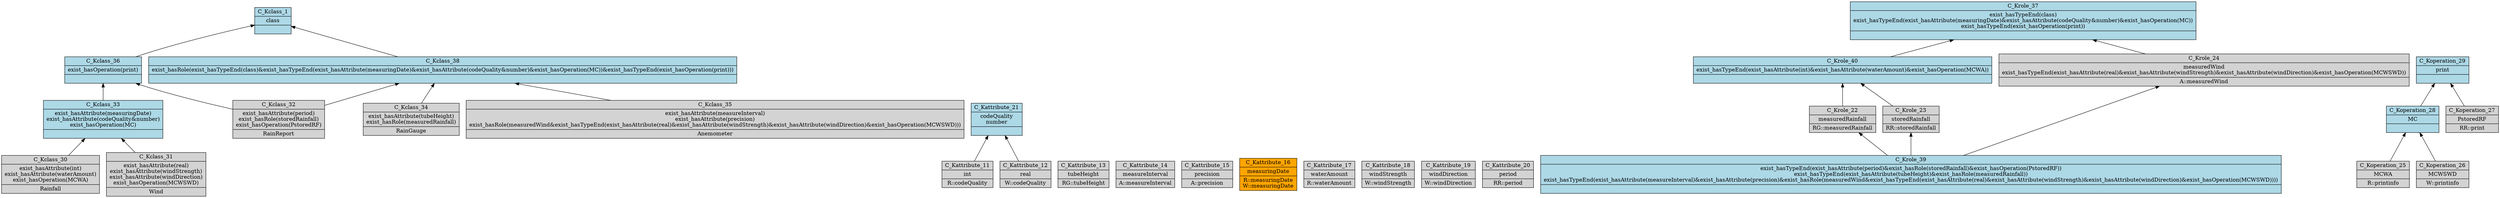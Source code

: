 digraph G { 
	rankdir=BT;
subgraph Kclass { 
label="Kclass";
30 [shape=record,style=filled,label="{C_Kclass_30|exist_hasAttribute(int)\nexist_hasAttribute(waterAmount)\nexist_hasOperation(MCWA)\n|Rainfall\n}"];
31 [shape=record,style=filled,label="{C_Kclass_31|exist_hasAttribute(real)\nexist_hasAttribute(windStrength)\nexist_hasAttribute(windDirection)\nexist_hasOperation(MCWSWD)\n|Wind\n}"];
32 [shape=record,style=filled,label="{C_Kclass_32|exist_hasAttribute(period)\nexist_hasRole(storedRainfall)\nexist_hasOperation(PstoredRF)\n|RainReport\n}"];
34 [shape=record,style=filled,label="{C_Kclass_34|exist_hasAttribute(tubeHeight)\nexist_hasRole(measuredRainfall)\n|RainGauge\n}"];
35 [shape=record,style=filled,label="{C_Kclass_35|exist_hasAttribute(measureInterval)\nexist_hasAttribute(precision)\nexist_hasRole(measuredWind&exist_hasTypeEnd(exist_hasAttribute(real)&exist_hasAttribute(windStrength)&exist_hasAttribute(windDirection)&exist_hasOperation(MCWSWD)))\n|Anemometer\n}"];
33 [shape=record,style=filled,fillcolor=lightblue,label="{C_Kclass_33|exist_hasAttribute(measuringDate)\nexist_hasAttribute(codeQuality&number)\nexist_hasOperation(MC)\n|}"];
36 [shape=record,style=filled,fillcolor=lightblue,label="{C_Kclass_36|exist_hasOperation(print)\n|}"];
38 [shape=record,style=filled,fillcolor=lightblue,label="{C_Kclass_38|exist_hasRole(exist_hasTypeEnd(class)&exist_hasTypeEnd(exist_hasAttribute(measuringDate)&exist_hasAttribute(codeQuality&number)&exist_hasOperation(MC))&exist_hasTypeEnd(exist_hasOperation(print)))\n|}"];
1 [shape=record,style=filled,fillcolor=lightblue,label="{C_Kclass_1|class\n|}"];
	30 -> 33
	31 -> 33
	32 -> 36
	33 -> 36
	32 -> 38
	34 -> 38
	35 -> 38
	36 -> 1
	38 -> 1
}
subgraph Kattribute { 
label="Kattribute";
11 [shape=record,style=filled,label="{C_Kattribute_11|int\n|R::codeQuality\n}"];
12 [shape=record,style=filled,label="{C_Kattribute_12|real\n|W::codeQuality\n}"];
13 [shape=record,style=filled,label="{C_Kattribute_13|tubeHeight\n|RG::tubeHeight\n}"];
14 [shape=record,style=filled,label="{C_Kattribute_14|measureInterval\n|A::measureInterval\n}"];
15 [shape=record,style=filled,label="{C_Kattribute_15|precision\n|A::precision\n}"];
16 [shape=record,style=filled,fillcolor=orange,label="{C_Kattribute_16|measuringDate\n|R::measuringDate\nW::measuringDate\n}"];
17 [shape=record,style=filled,label="{C_Kattribute_17|waterAmount\n|R::waterAmount\n}"];
18 [shape=record,style=filled,label="{C_Kattribute_18|windStrength\n|W::windStrength\n}"];
19 [shape=record,style=filled,label="{C_Kattribute_19|windDirection\n|W::windDirection\n}"];
20 [shape=record,style=filled,label="{C_Kattribute_20|period\n|RR::period\n}"];
21 [shape=record,style=filled,fillcolor=lightblue,label="{C_Kattribute_21|codeQuality\nnumber\n|}"];
	11 -> 21
	12 -> 21
}
subgraph Krole { 
label="Krole";
39 [shape=record,style=filled,fillcolor=lightblue,label="{C_Krole_39|exist_hasTypeEnd(exist_hasAttribute(period)&exist_hasRole(storedRainfall)&exist_hasOperation(PstoredRF))\nexist_hasTypeEnd(exist_hasAttribute(tubeHeight)&exist_hasRole(measuredRainfall))\nexist_hasTypeEnd(exist_hasAttribute(measureInterval)&exist_hasAttribute(precision)&exist_hasRole(measuredWind&exist_hasTypeEnd(exist_hasAttribute(real)&exist_hasAttribute(windStrength)&exist_hasAttribute(windDirection)&exist_hasOperation(MCWSWD))))\n|}"];
22 [shape=record,style=filled,label="{C_Krole_22|measuredRainfall\n|RG::measuredRainfall\n}"];
23 [shape=record,style=filled,label="{C_Krole_23|storedRainfall\n|RR::storedRainfall\n}"];
24 [shape=record,style=filled,label="{C_Krole_24|measuredWind\nexist_hasTypeEnd(exist_hasAttribute(real)&exist_hasAttribute(windStrength)&exist_hasAttribute(windDirection)&exist_hasOperation(MCWSWD))\n|A::measuredWind\n}"];
40 [shape=record,style=filled,fillcolor=lightblue,label="{C_Krole_40|exist_hasTypeEnd(exist_hasAttribute(int)&exist_hasAttribute(waterAmount)&exist_hasOperation(MCWA))\n|}"];
37 [shape=record,style=filled,fillcolor=lightblue,label="{C_Krole_37|exist_hasTypeEnd(class)\nexist_hasTypeEnd(exist_hasAttribute(measuringDate)&exist_hasAttribute(codeQuality&number)&exist_hasOperation(MC))\nexist_hasTypeEnd(exist_hasOperation(print))\n|}"];
	39 -> 22
	39 -> 23
	39 -> 24
	22 -> 40
	23 -> 40
	24 -> 37
	40 -> 37
}
subgraph Koperation { 
label="Koperation";
25 [shape=record,style=filled,label="{C_Koperation_25|MCWA\n|R::printinfo\n}"];
26 [shape=record,style=filled,label="{C_Koperation_26|MCWSWD\n|W::printinfo\n}"];
27 [shape=record,style=filled,label="{C_Koperation_27|PstoredRF\n|RR::print\n}"];
28 [shape=record,style=filled,fillcolor=lightblue,label="{C_Koperation_28|MC\n|}"];
29 [shape=record,style=filled,fillcolor=lightblue,label="{C_Koperation_29|print\n|}"];
	25 -> 28
	26 -> 28
	27 -> 29
	28 -> 29
}
}